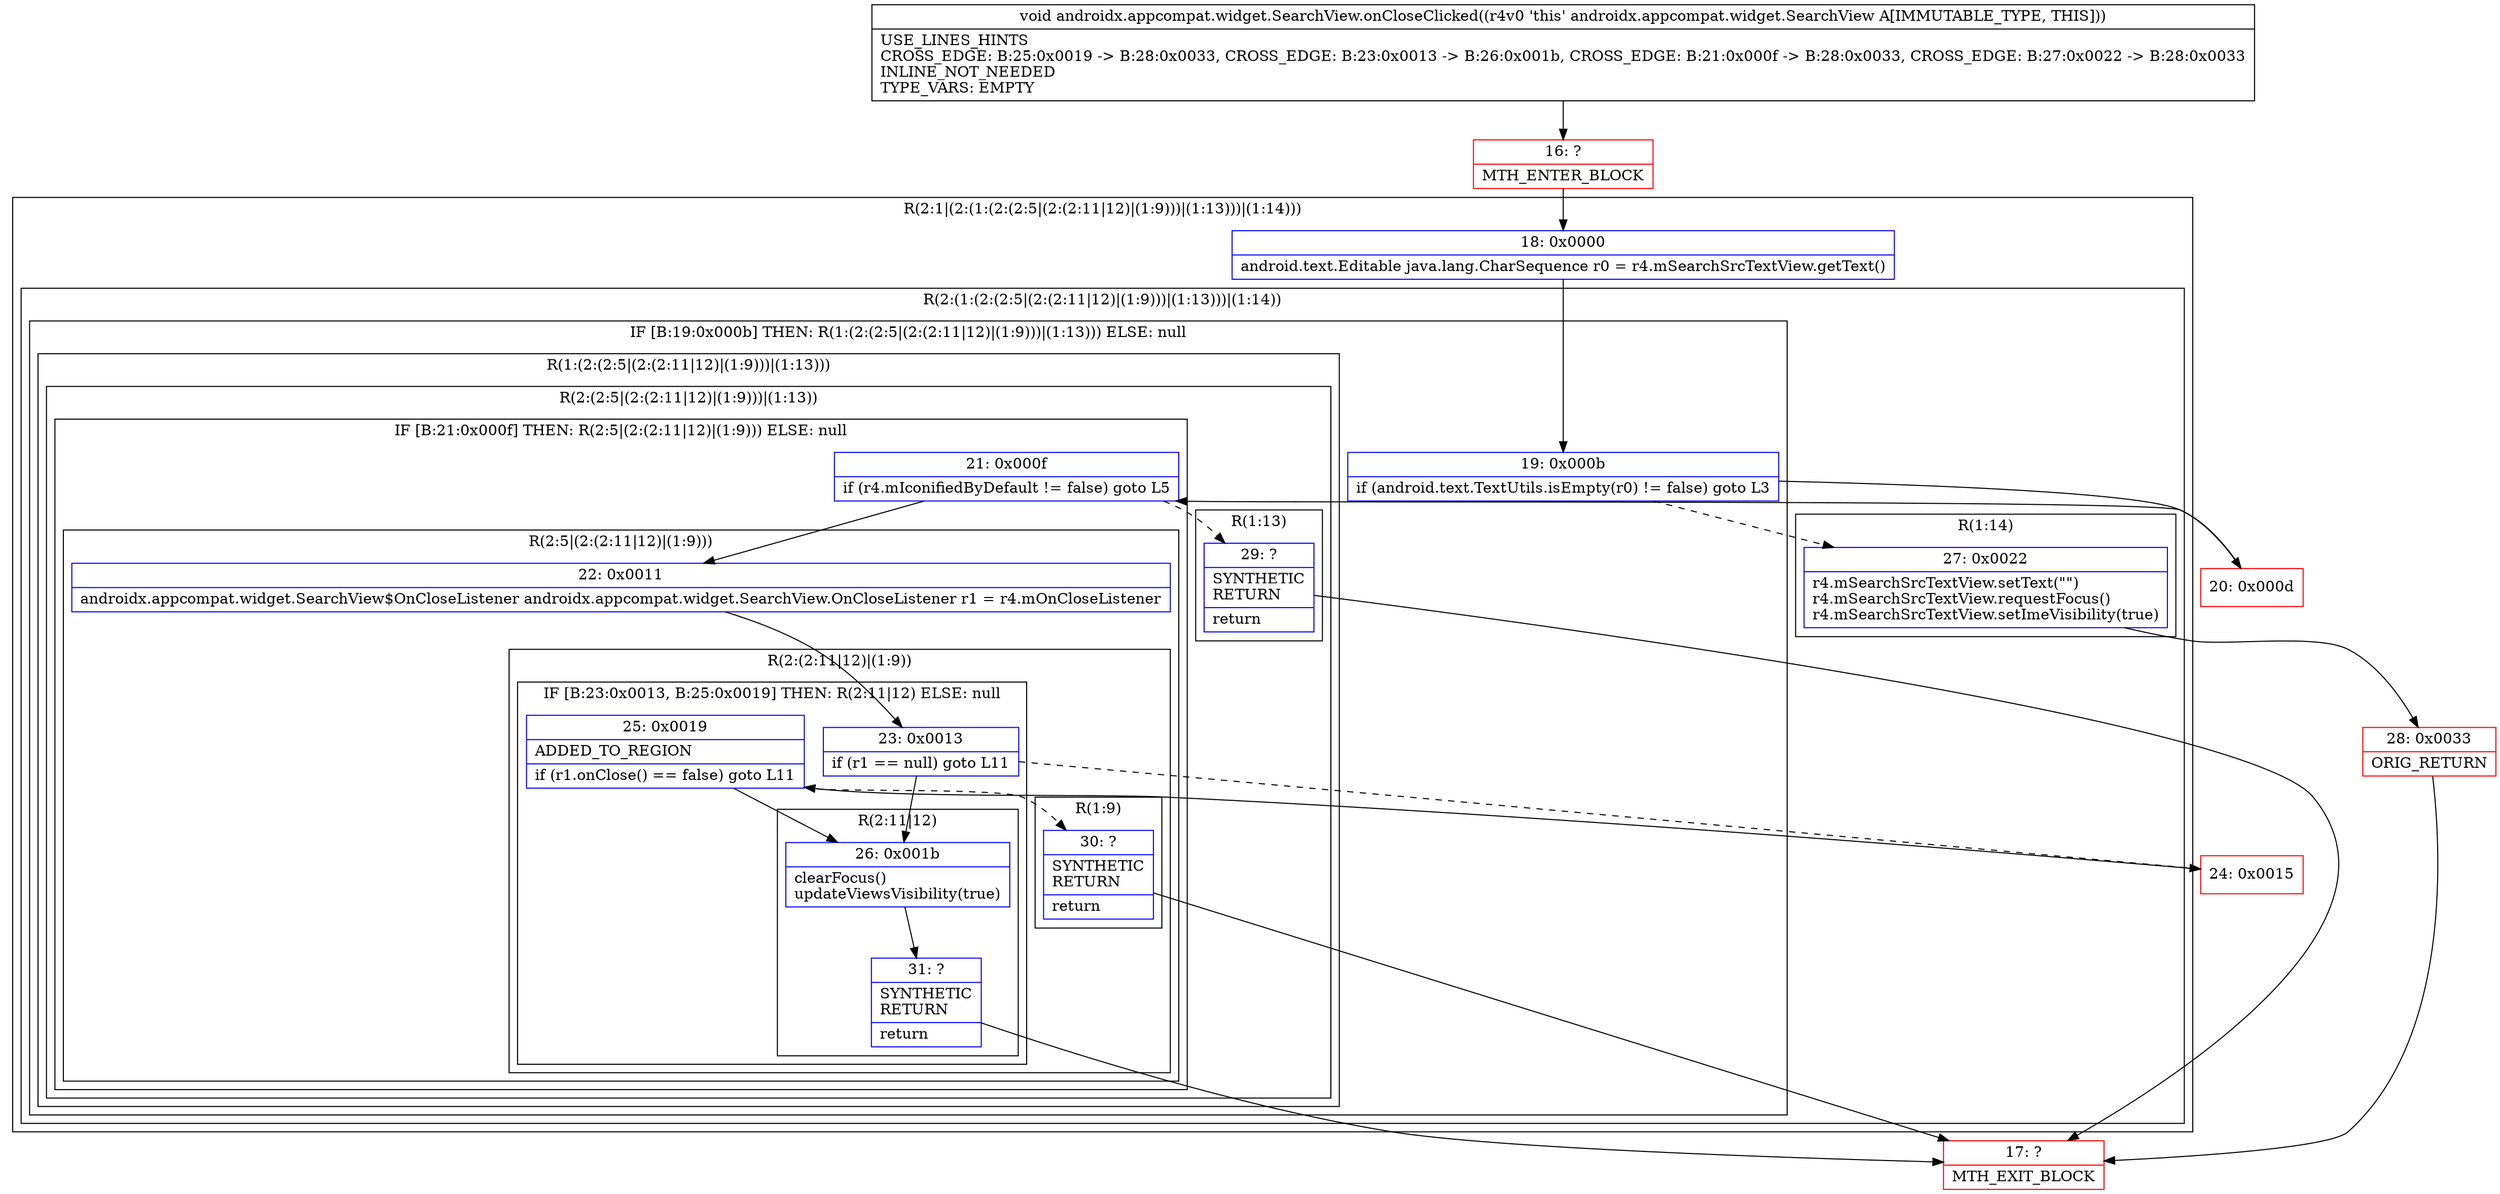digraph "CFG forandroidx.appcompat.widget.SearchView.onCloseClicked()V" {
subgraph cluster_Region_1511121712 {
label = "R(2:1|(2:(1:(2:(2:5|(2:(2:11|12)|(1:9)))|(1:13)))|(1:14)))";
node [shape=record,color=blue];
Node_18 [shape=record,label="{18\:\ 0x0000|android.text.Editable java.lang.CharSequence r0 = r4.mSearchSrcTextView.getText()\l}"];
subgraph cluster_Region_847564852 {
label = "R(2:(1:(2:(2:5|(2:(2:11|12)|(1:9)))|(1:13)))|(1:14))";
node [shape=record,color=blue];
subgraph cluster_IfRegion_425587400 {
label = "IF [B:19:0x000b] THEN: R(1:(2:(2:5|(2:(2:11|12)|(1:9)))|(1:13))) ELSE: null";
node [shape=record,color=blue];
Node_19 [shape=record,label="{19\:\ 0x000b|if (android.text.TextUtils.isEmpty(r0) != false) goto L3\l}"];
subgraph cluster_Region_773232883 {
label = "R(1:(2:(2:5|(2:(2:11|12)|(1:9)))|(1:13)))";
node [shape=record,color=blue];
subgraph cluster_Region_599701084 {
label = "R(2:(2:5|(2:(2:11|12)|(1:9)))|(1:13))";
node [shape=record,color=blue];
subgraph cluster_IfRegion_1380173021 {
label = "IF [B:21:0x000f] THEN: R(2:5|(2:(2:11|12)|(1:9))) ELSE: null";
node [shape=record,color=blue];
Node_21 [shape=record,label="{21\:\ 0x000f|if (r4.mIconifiedByDefault != false) goto L5\l}"];
subgraph cluster_Region_1726874902 {
label = "R(2:5|(2:(2:11|12)|(1:9)))";
node [shape=record,color=blue];
Node_22 [shape=record,label="{22\:\ 0x0011|androidx.appcompat.widget.SearchView$OnCloseListener androidx.appcompat.widget.SearchView.OnCloseListener r1 = r4.mOnCloseListener\l}"];
subgraph cluster_Region_1188215761 {
label = "R(2:(2:11|12)|(1:9))";
node [shape=record,color=blue];
subgraph cluster_IfRegion_804286735 {
label = "IF [B:23:0x0013, B:25:0x0019] THEN: R(2:11|12) ELSE: null";
node [shape=record,color=blue];
Node_23 [shape=record,label="{23\:\ 0x0013|if (r1 == null) goto L11\l}"];
Node_25 [shape=record,label="{25\:\ 0x0019|ADDED_TO_REGION\l|if (r1.onClose() == false) goto L11\l}"];
subgraph cluster_Region_1545171704 {
label = "R(2:11|12)";
node [shape=record,color=blue];
Node_26 [shape=record,label="{26\:\ 0x001b|clearFocus()\lupdateViewsVisibility(true)\l}"];
Node_31 [shape=record,label="{31\:\ ?|SYNTHETIC\lRETURN\l|return\l}"];
}
}
subgraph cluster_Region_172176241 {
label = "R(1:9)";
node [shape=record,color=blue];
Node_30 [shape=record,label="{30\:\ ?|SYNTHETIC\lRETURN\l|return\l}"];
}
}
}
}
subgraph cluster_Region_1181379528 {
label = "R(1:13)";
node [shape=record,color=blue];
Node_29 [shape=record,label="{29\:\ ?|SYNTHETIC\lRETURN\l|return\l}"];
}
}
}
}
subgraph cluster_Region_355814631 {
label = "R(1:14)";
node [shape=record,color=blue];
Node_27 [shape=record,label="{27\:\ 0x0022|r4.mSearchSrcTextView.setText(\"\")\lr4.mSearchSrcTextView.requestFocus()\lr4.mSearchSrcTextView.setImeVisibility(true)\l}"];
}
}
}
Node_16 [shape=record,color=red,label="{16\:\ ?|MTH_ENTER_BLOCK\l}"];
Node_20 [shape=record,color=red,label="{20\:\ 0x000d}"];
Node_24 [shape=record,color=red,label="{24\:\ 0x0015}"];
Node_17 [shape=record,color=red,label="{17\:\ ?|MTH_EXIT_BLOCK\l}"];
Node_28 [shape=record,color=red,label="{28\:\ 0x0033|ORIG_RETURN\l}"];
MethodNode[shape=record,label="{void androidx.appcompat.widget.SearchView.onCloseClicked((r4v0 'this' androidx.appcompat.widget.SearchView A[IMMUTABLE_TYPE, THIS]))  | USE_LINES_HINTS\lCROSS_EDGE: B:25:0x0019 \-\> B:28:0x0033, CROSS_EDGE: B:23:0x0013 \-\> B:26:0x001b, CROSS_EDGE: B:21:0x000f \-\> B:28:0x0033, CROSS_EDGE: B:27:0x0022 \-\> B:28:0x0033\lINLINE_NOT_NEEDED\lTYPE_VARS: EMPTY\l}"];
MethodNode -> Node_16;Node_18 -> Node_19;
Node_19 -> Node_20;
Node_19 -> Node_27[style=dashed];
Node_21 -> Node_22;
Node_21 -> Node_29[style=dashed];
Node_22 -> Node_23;
Node_23 -> Node_24[style=dashed];
Node_23 -> Node_26;
Node_25 -> Node_26;
Node_25 -> Node_30[style=dashed];
Node_26 -> Node_31;
Node_31 -> Node_17;
Node_30 -> Node_17;
Node_29 -> Node_17;
Node_27 -> Node_28;
Node_16 -> Node_18;
Node_20 -> Node_21;
Node_24 -> Node_25;
Node_28 -> Node_17;
}

